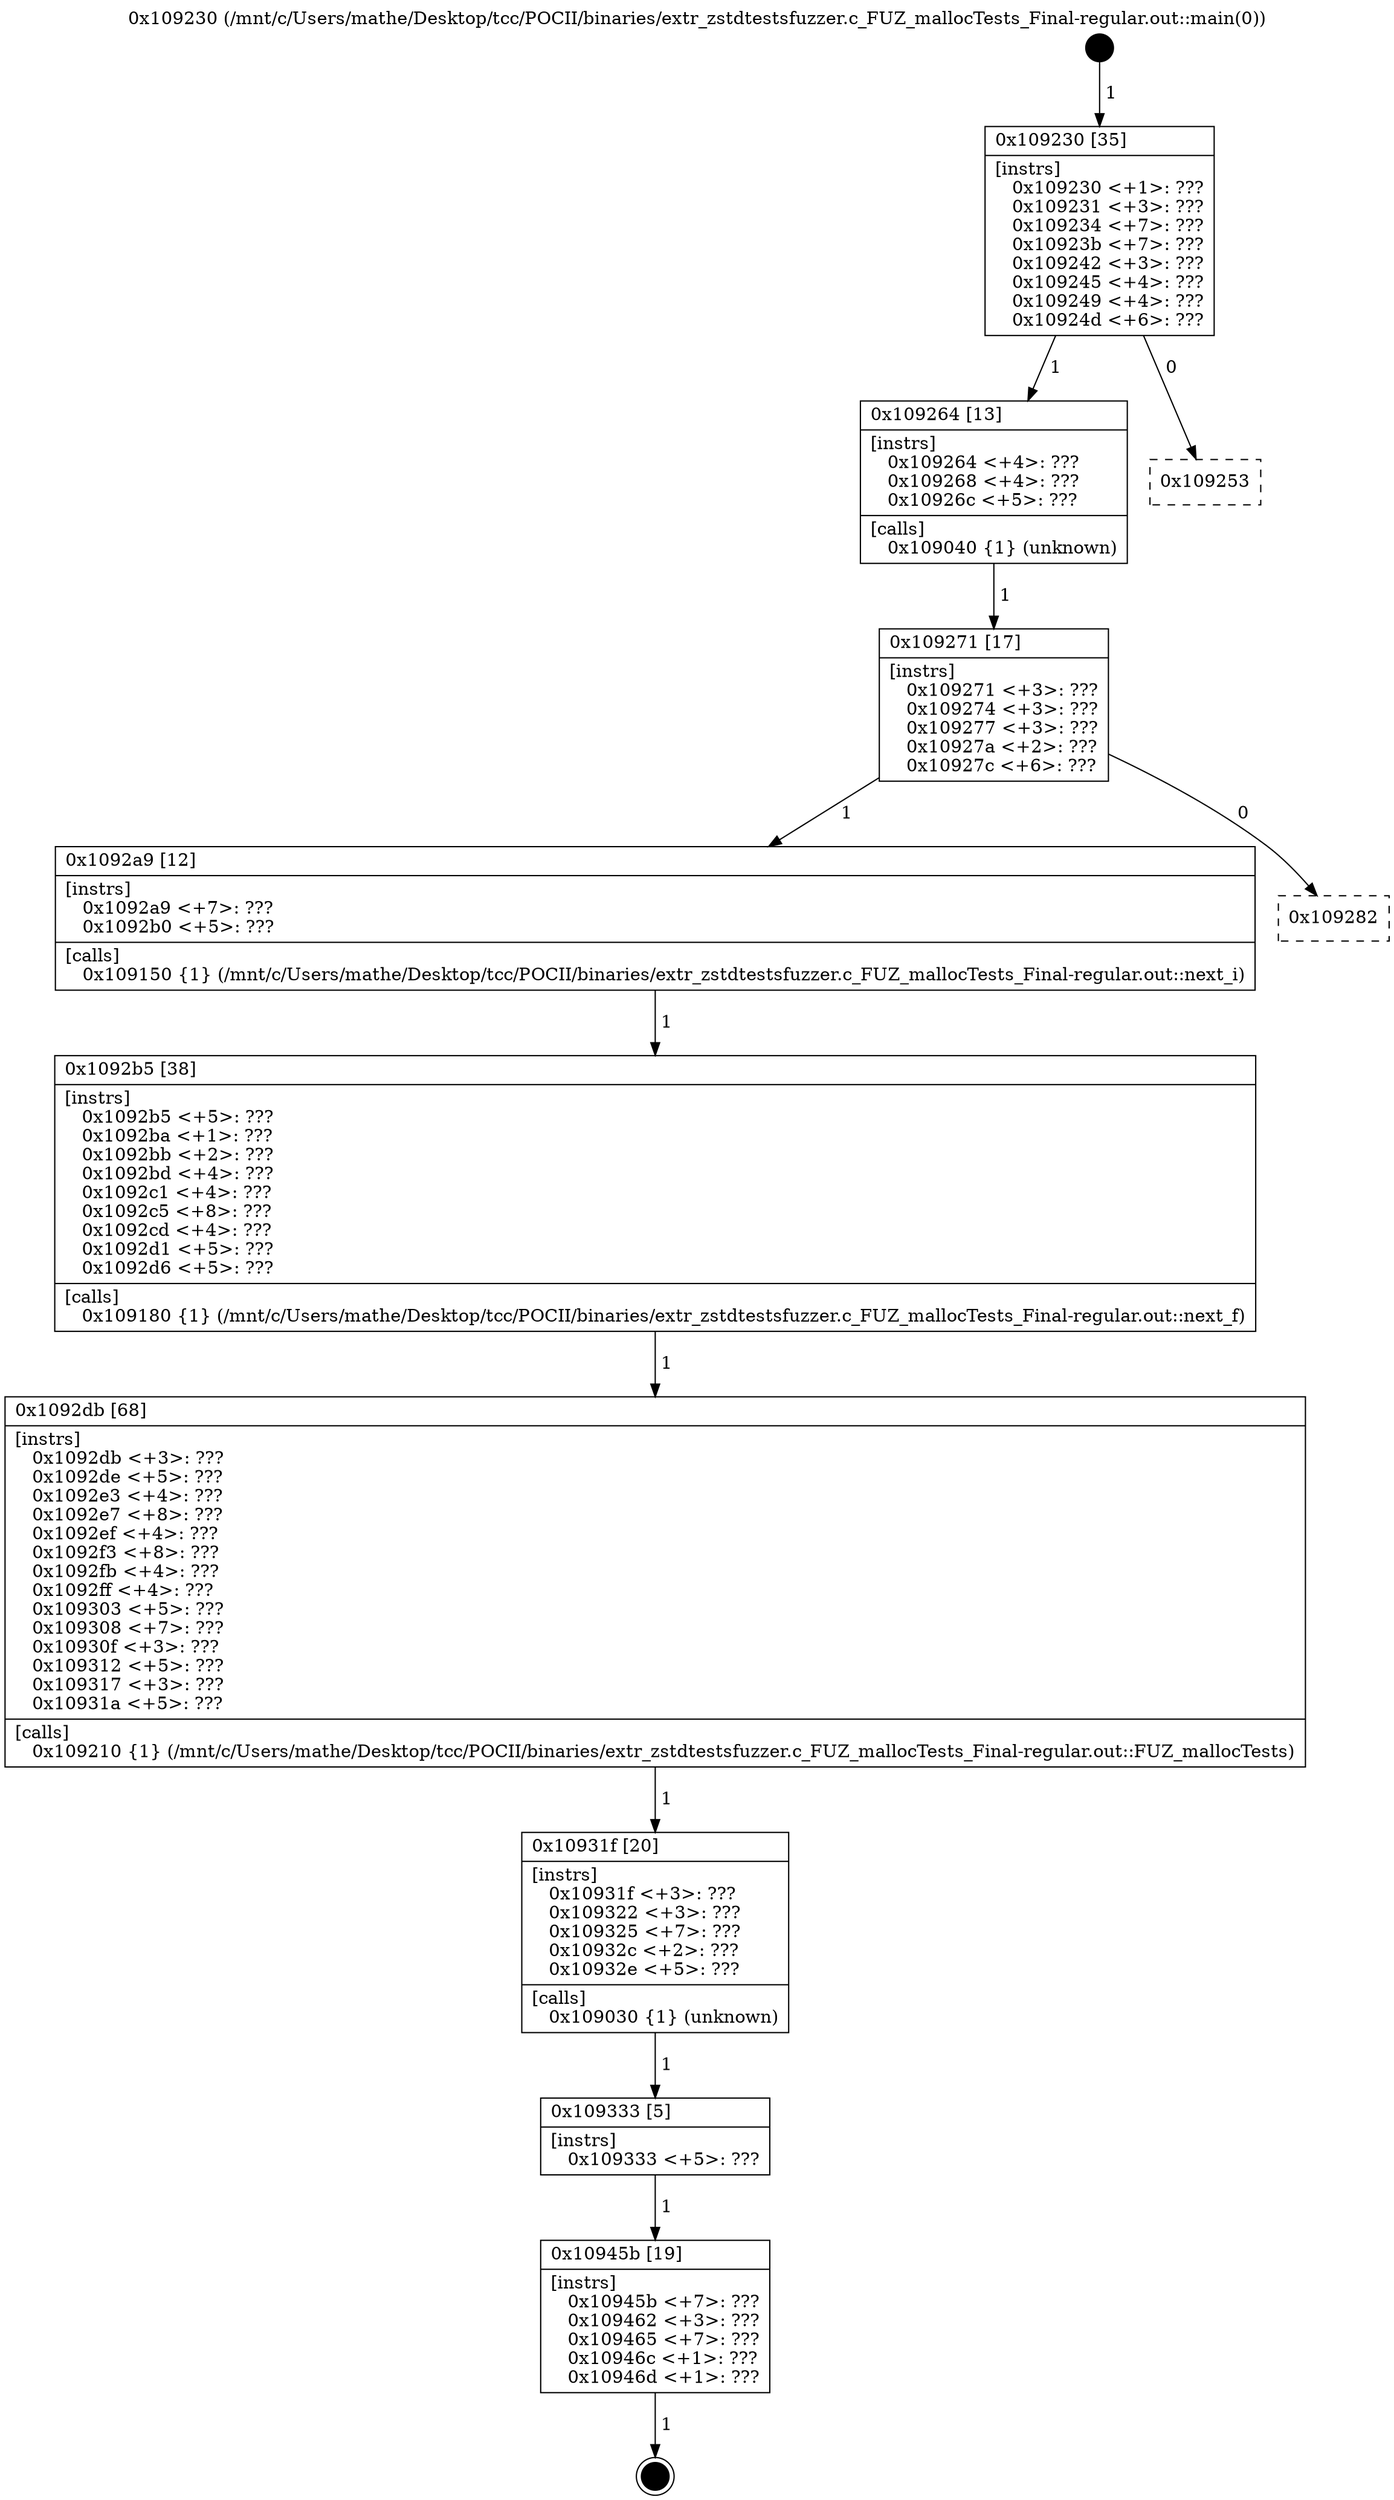 digraph "0x109230" {
  label = "0x109230 (/mnt/c/Users/mathe/Desktop/tcc/POCII/binaries/extr_zstdtestsfuzzer.c_FUZ_mallocTests_Final-regular.out::main(0))"
  labelloc = "t"
  node[shape=record]

  Entry [label="",width=0.3,height=0.3,shape=circle,fillcolor=black,style=filled]
  "0x109230" [label="{
     0x109230 [35]\l
     | [instrs]\l
     &nbsp;&nbsp;0x109230 \<+1\>: ???\l
     &nbsp;&nbsp;0x109231 \<+3\>: ???\l
     &nbsp;&nbsp;0x109234 \<+7\>: ???\l
     &nbsp;&nbsp;0x10923b \<+7\>: ???\l
     &nbsp;&nbsp;0x109242 \<+3\>: ???\l
     &nbsp;&nbsp;0x109245 \<+4\>: ???\l
     &nbsp;&nbsp;0x109249 \<+4\>: ???\l
     &nbsp;&nbsp;0x10924d \<+6\>: ???\l
  }"]
  "0x109264" [label="{
     0x109264 [13]\l
     | [instrs]\l
     &nbsp;&nbsp;0x109264 \<+4\>: ???\l
     &nbsp;&nbsp;0x109268 \<+4\>: ???\l
     &nbsp;&nbsp;0x10926c \<+5\>: ???\l
     | [calls]\l
     &nbsp;&nbsp;0x109040 \{1\} (unknown)\l
  }"]
  "0x109253" [label="{
     0x109253\l
  }", style=dashed]
  "0x109271" [label="{
     0x109271 [17]\l
     | [instrs]\l
     &nbsp;&nbsp;0x109271 \<+3\>: ???\l
     &nbsp;&nbsp;0x109274 \<+3\>: ???\l
     &nbsp;&nbsp;0x109277 \<+3\>: ???\l
     &nbsp;&nbsp;0x10927a \<+2\>: ???\l
     &nbsp;&nbsp;0x10927c \<+6\>: ???\l
  }"]
  "0x1092a9" [label="{
     0x1092a9 [12]\l
     | [instrs]\l
     &nbsp;&nbsp;0x1092a9 \<+7\>: ???\l
     &nbsp;&nbsp;0x1092b0 \<+5\>: ???\l
     | [calls]\l
     &nbsp;&nbsp;0x109150 \{1\} (/mnt/c/Users/mathe/Desktop/tcc/POCII/binaries/extr_zstdtestsfuzzer.c_FUZ_mallocTests_Final-regular.out::next_i)\l
  }"]
  "0x109282" [label="{
     0x109282\l
  }", style=dashed]
  "0x1092b5" [label="{
     0x1092b5 [38]\l
     | [instrs]\l
     &nbsp;&nbsp;0x1092b5 \<+5\>: ???\l
     &nbsp;&nbsp;0x1092ba \<+1\>: ???\l
     &nbsp;&nbsp;0x1092bb \<+2\>: ???\l
     &nbsp;&nbsp;0x1092bd \<+4\>: ???\l
     &nbsp;&nbsp;0x1092c1 \<+4\>: ???\l
     &nbsp;&nbsp;0x1092c5 \<+8\>: ???\l
     &nbsp;&nbsp;0x1092cd \<+4\>: ???\l
     &nbsp;&nbsp;0x1092d1 \<+5\>: ???\l
     &nbsp;&nbsp;0x1092d6 \<+5\>: ???\l
     | [calls]\l
     &nbsp;&nbsp;0x109180 \{1\} (/mnt/c/Users/mathe/Desktop/tcc/POCII/binaries/extr_zstdtestsfuzzer.c_FUZ_mallocTests_Final-regular.out::next_f)\l
  }"]
  "0x1092db" [label="{
     0x1092db [68]\l
     | [instrs]\l
     &nbsp;&nbsp;0x1092db \<+3\>: ???\l
     &nbsp;&nbsp;0x1092de \<+5\>: ???\l
     &nbsp;&nbsp;0x1092e3 \<+4\>: ???\l
     &nbsp;&nbsp;0x1092e7 \<+8\>: ???\l
     &nbsp;&nbsp;0x1092ef \<+4\>: ???\l
     &nbsp;&nbsp;0x1092f3 \<+8\>: ???\l
     &nbsp;&nbsp;0x1092fb \<+4\>: ???\l
     &nbsp;&nbsp;0x1092ff \<+4\>: ???\l
     &nbsp;&nbsp;0x109303 \<+5\>: ???\l
     &nbsp;&nbsp;0x109308 \<+7\>: ???\l
     &nbsp;&nbsp;0x10930f \<+3\>: ???\l
     &nbsp;&nbsp;0x109312 \<+5\>: ???\l
     &nbsp;&nbsp;0x109317 \<+3\>: ???\l
     &nbsp;&nbsp;0x10931a \<+5\>: ???\l
     | [calls]\l
     &nbsp;&nbsp;0x109210 \{1\} (/mnt/c/Users/mathe/Desktop/tcc/POCII/binaries/extr_zstdtestsfuzzer.c_FUZ_mallocTests_Final-regular.out::FUZ_mallocTests)\l
  }"]
  "0x10931f" [label="{
     0x10931f [20]\l
     | [instrs]\l
     &nbsp;&nbsp;0x10931f \<+3\>: ???\l
     &nbsp;&nbsp;0x109322 \<+3\>: ???\l
     &nbsp;&nbsp;0x109325 \<+7\>: ???\l
     &nbsp;&nbsp;0x10932c \<+2\>: ???\l
     &nbsp;&nbsp;0x10932e \<+5\>: ???\l
     | [calls]\l
     &nbsp;&nbsp;0x109030 \{1\} (unknown)\l
  }"]
  "0x109333" [label="{
     0x109333 [5]\l
     | [instrs]\l
     &nbsp;&nbsp;0x109333 \<+5\>: ???\l
  }"]
  "0x10945b" [label="{
     0x10945b [19]\l
     | [instrs]\l
     &nbsp;&nbsp;0x10945b \<+7\>: ???\l
     &nbsp;&nbsp;0x109462 \<+3\>: ???\l
     &nbsp;&nbsp;0x109465 \<+7\>: ???\l
     &nbsp;&nbsp;0x10946c \<+1\>: ???\l
     &nbsp;&nbsp;0x10946d \<+1\>: ???\l
  }"]
  Exit [label="",width=0.3,height=0.3,shape=circle,fillcolor=black,style=filled,peripheries=2]
  Entry -> "0x109230" [label=" 1"]
  "0x109230" -> "0x109264" [label=" 1"]
  "0x109230" -> "0x109253" [label=" 0"]
  "0x109264" -> "0x109271" [label=" 1"]
  "0x109271" -> "0x1092a9" [label=" 1"]
  "0x109271" -> "0x109282" [label=" 0"]
  "0x1092a9" -> "0x1092b5" [label=" 1"]
  "0x1092b5" -> "0x1092db" [label=" 1"]
  "0x1092db" -> "0x10931f" [label=" 1"]
  "0x10931f" -> "0x109333" [label=" 1"]
  "0x109333" -> "0x10945b" [label=" 1"]
  "0x10945b" -> Exit [label=" 1"]
}
